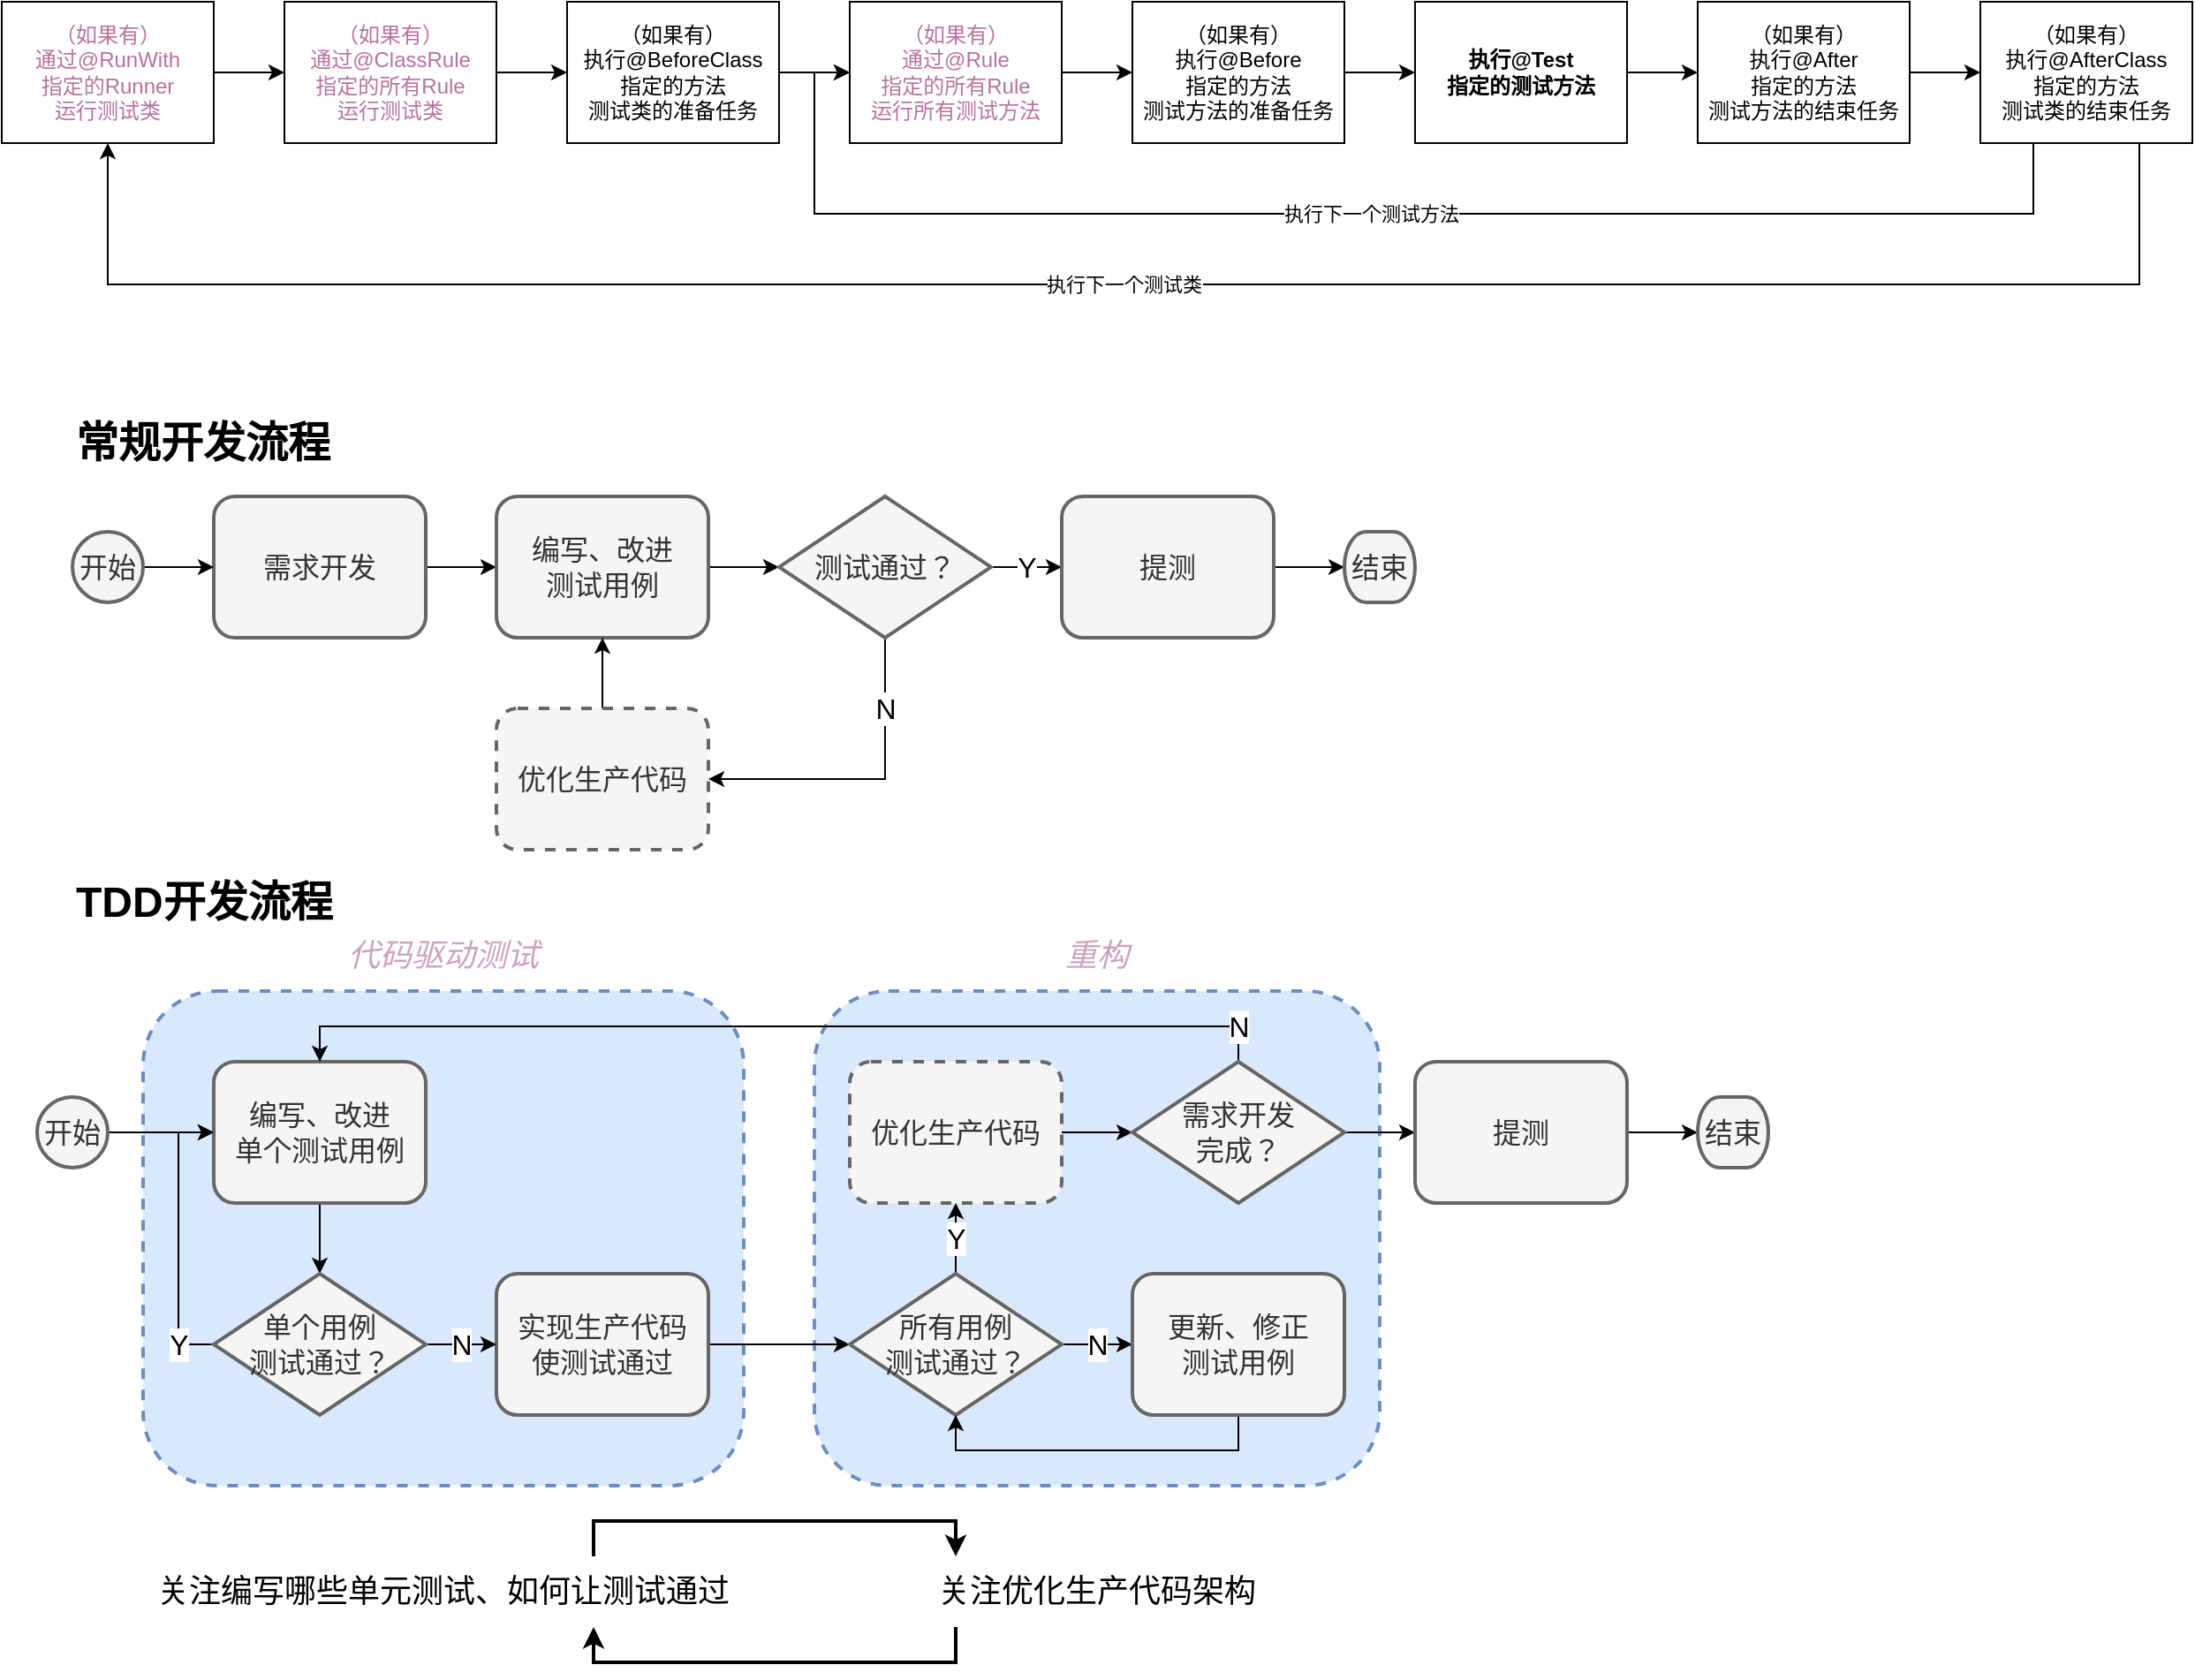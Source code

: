 <mxfile version="14.9.6" type="github">
  <diagram id="fsw8YmZYyZcyCVNrBCho" name="Page-1">
    <mxGraphModel dx="2031" dy="1009" grid="1" gridSize="10" guides="1" tooltips="1" connect="1" arrows="1" fold="1" page="1" pageScale="1" pageWidth="827" pageHeight="1169" math="0" shadow="0">
      <root>
        <mxCell id="0" />
        <mxCell id="1" parent="0" />
        <mxCell id="lftVW59Akd3lOBdWT0sd-49" value="" style="rounded=1;whiteSpace=wrap;html=1;dashed=1;fontSize=16;strokeWidth=2;fillColor=#dae8fc;strokeColor=#6c8ebf;" vertex="1" parent="1">
          <mxGeometry x="500" y="760" width="320" height="280" as="geometry" />
        </mxCell>
        <mxCell id="lftVW59Akd3lOBdWT0sd-48" value="" style="rounded=1;whiteSpace=wrap;html=1;dashed=1;fontSize=16;strokeWidth=2;fillColor=#dae8fc;strokeColor=#6c8ebf;" vertex="1" parent="1">
          <mxGeometry x="120" y="760" width="340" height="280" as="geometry" />
        </mxCell>
        <mxCell id="_Y7mNaljkjLK2Z3gieaw-6" style="edgeStyle=orthogonalEdgeStyle;rounded=0;orthogonalLoop=1;jettySize=auto;html=1;exitX=1;exitY=0.5;exitDx=0;exitDy=0;entryX=0;entryY=0.5;entryDx=0;entryDy=0;" parent="1" source="_Y7mNaljkjLK2Z3gieaw-1" target="_Y7mNaljkjLK2Z3gieaw-5" edge="1">
          <mxGeometry relative="1" as="geometry" />
        </mxCell>
        <mxCell id="_Y7mNaljkjLK2Z3gieaw-1" value="&lt;span&gt;&lt;font color=&quot;#b5739d&quot;&gt;（如果有）&lt;/font&gt;&lt;/span&gt;&lt;font color=&quot;#b5739d&quot;&gt;&lt;br&gt;通过@RunWith&lt;br&gt;指定的Runner&lt;br&gt;运行测试类&lt;br&gt;&lt;/font&gt;" style="rounded=0;whiteSpace=wrap;html=1;fillColor=none;strokeColor=#000000;" parent="1" vertex="1">
          <mxGeometry x="40" y="200" width="120" height="80" as="geometry" />
        </mxCell>
        <mxCell id="_Y7mNaljkjLK2Z3gieaw-8" style="edgeStyle=orthogonalEdgeStyle;rounded=0;orthogonalLoop=1;jettySize=auto;html=1;exitX=1;exitY=0.5;exitDx=0;exitDy=0;entryX=0;entryY=0.5;entryDx=0;entryDy=0;" parent="1" source="_Y7mNaljkjLK2Z3gieaw-5" target="_Y7mNaljkjLK2Z3gieaw-7" edge="1">
          <mxGeometry relative="1" as="geometry" />
        </mxCell>
        <mxCell id="_Y7mNaljkjLK2Z3gieaw-5" value="&lt;font color=&quot;#b5739d&quot;&gt;（如果有）&lt;br&gt;通过@ClassRule&lt;br&gt;指定的所有Rule&lt;br&gt;运行测试类&lt;br&gt;&lt;/font&gt;" style="rounded=0;whiteSpace=wrap;html=1;fillColor=none;strokeColor=#000000;" parent="1" vertex="1">
          <mxGeometry x="200" y="200" width="120" height="80" as="geometry" />
        </mxCell>
        <mxCell id="_Y7mNaljkjLK2Z3gieaw-12" style="edgeStyle=orthogonalEdgeStyle;rounded=0;orthogonalLoop=1;jettySize=auto;html=1;exitX=1;exitY=0.5;exitDx=0;exitDy=0;entryX=0;entryY=0.5;entryDx=0;entryDy=0;" parent="1" source="_Y7mNaljkjLK2Z3gieaw-7" target="_Y7mNaljkjLK2Z3gieaw-10" edge="1">
          <mxGeometry relative="1" as="geometry" />
        </mxCell>
        <mxCell id="_Y7mNaljkjLK2Z3gieaw-7" value="（如果有）&lt;br&gt;执行@BeforeClass&lt;br&gt;指定的方法&lt;br&gt;测试类的准备任务" style="rounded=0;whiteSpace=wrap;html=1;fillColor=none;strokeColor=#000000;" parent="1" vertex="1">
          <mxGeometry x="360" y="200" width="120" height="80" as="geometry" />
        </mxCell>
        <mxCell id="_Y7mNaljkjLK2Z3gieaw-9" style="edgeStyle=orthogonalEdgeStyle;rounded=0;orthogonalLoop=1;jettySize=auto;html=1;exitX=1;exitY=0.5;exitDx=0;exitDy=0;entryX=0;entryY=0.5;entryDx=0;entryDy=0;" parent="1" source="_Y7mNaljkjLK2Z3gieaw-10" target="_Y7mNaljkjLK2Z3gieaw-11" edge="1">
          <mxGeometry relative="1" as="geometry" />
        </mxCell>
        <mxCell id="_Y7mNaljkjLK2Z3gieaw-10" value="&lt;font color=&quot;#b5739d&quot;&gt;（如果有）&lt;br&gt;通过@Rule&lt;br&gt;指定的所有Rule&lt;br&gt;运行所有测试方法&lt;br&gt;&lt;/font&gt;" style="rounded=0;whiteSpace=wrap;html=1;fillColor=none;strokeColor=#000000;" parent="1" vertex="1">
          <mxGeometry x="520" y="200" width="120" height="80" as="geometry" />
        </mxCell>
        <mxCell id="_Y7mNaljkjLK2Z3gieaw-14" style="edgeStyle=orthogonalEdgeStyle;rounded=0;orthogonalLoop=1;jettySize=auto;html=1;exitX=1;exitY=0.5;exitDx=0;exitDy=0;entryX=0;entryY=0.5;entryDx=0;entryDy=0;" parent="1" source="_Y7mNaljkjLK2Z3gieaw-11" target="_Y7mNaljkjLK2Z3gieaw-13" edge="1">
          <mxGeometry relative="1" as="geometry" />
        </mxCell>
        <mxCell id="_Y7mNaljkjLK2Z3gieaw-11" value="（如果有）&lt;br&gt;执行@Before&lt;br&gt;指定的方法&lt;br&gt;测试方法的准备任务" style="rounded=0;whiteSpace=wrap;html=1;fillColor=none;strokeColor=#000000;" parent="1" vertex="1">
          <mxGeometry x="680" y="200" width="120" height="80" as="geometry" />
        </mxCell>
        <mxCell id="_Y7mNaljkjLK2Z3gieaw-20" style="edgeStyle=orthogonalEdgeStyle;rounded=0;orthogonalLoop=1;jettySize=auto;html=1;exitX=1;exitY=0.5;exitDx=0;exitDy=0;entryX=0;entryY=0.5;entryDx=0;entryDy=0;" parent="1" source="_Y7mNaljkjLK2Z3gieaw-13" target="_Y7mNaljkjLK2Z3gieaw-16" edge="1">
          <mxGeometry relative="1" as="geometry" />
        </mxCell>
        <mxCell id="_Y7mNaljkjLK2Z3gieaw-13" value="&lt;b&gt;执行@Test&lt;br&gt;指定的测试方法&lt;/b&gt;" style="rounded=0;whiteSpace=wrap;html=1;fillColor=none;strokeColor=#000000;" parent="1" vertex="1">
          <mxGeometry x="840" y="200" width="120" height="80" as="geometry" />
        </mxCell>
        <mxCell id="_Y7mNaljkjLK2Z3gieaw-22" style="edgeStyle=orthogonalEdgeStyle;rounded=0;orthogonalLoop=1;jettySize=auto;html=1;exitX=1;exitY=0.5;exitDx=0;exitDy=0;entryX=0;entryY=0.5;entryDx=0;entryDy=0;" parent="1" source="_Y7mNaljkjLK2Z3gieaw-16" target="_Y7mNaljkjLK2Z3gieaw-21" edge="1">
          <mxGeometry relative="1" as="geometry" />
        </mxCell>
        <mxCell id="_Y7mNaljkjLK2Z3gieaw-16" value="（如果有）&lt;br&gt;执行@After&lt;br&gt;指定的方法&lt;br&gt;测试方法的结束任务" style="rounded=0;whiteSpace=wrap;html=1;fillColor=none;strokeColor=#000000;" parent="1" vertex="1">
          <mxGeometry x="1000" y="200" width="120" height="80" as="geometry" />
        </mxCell>
        <mxCell id="_Y7mNaljkjLK2Z3gieaw-23" value="执行下一个测试方法" style="edgeStyle=orthogonalEdgeStyle;rounded=0;orthogonalLoop=1;jettySize=auto;html=1;exitX=0.25;exitY=1;exitDx=0;exitDy=0;entryX=0;entryY=0.5;entryDx=0;entryDy=0;" parent="1" source="_Y7mNaljkjLK2Z3gieaw-21" target="_Y7mNaljkjLK2Z3gieaw-10" edge="1">
          <mxGeometry relative="1" as="geometry">
            <Array as="points">
              <mxPoint x="1190" y="320" />
              <mxPoint x="500" y="320" />
              <mxPoint x="500" y="240" />
            </Array>
          </mxGeometry>
        </mxCell>
        <mxCell id="_Y7mNaljkjLK2Z3gieaw-24" value="执行下一个测试类" style="edgeStyle=orthogonalEdgeStyle;rounded=0;orthogonalLoop=1;jettySize=auto;html=1;exitX=0.75;exitY=1;exitDx=0;exitDy=0;entryX=0.5;entryY=1;entryDx=0;entryDy=0;" parent="1" source="_Y7mNaljkjLK2Z3gieaw-21" target="_Y7mNaljkjLK2Z3gieaw-1" edge="1">
          <mxGeometry relative="1" as="geometry">
            <Array as="points">
              <mxPoint x="1250" y="360" />
              <mxPoint x="100" y="360" />
            </Array>
          </mxGeometry>
        </mxCell>
        <mxCell id="_Y7mNaljkjLK2Z3gieaw-21" value="（如果有）&lt;br&gt;执行@AfterClass&lt;br&gt;指定的方法&lt;br&gt;测试类的结束任务" style="rounded=0;whiteSpace=wrap;html=1;fillColor=none;strokeColor=#000000;" parent="1" vertex="1">
          <mxGeometry x="1160" y="200" width="120" height="80" as="geometry" />
        </mxCell>
        <mxCell id="lftVW59Akd3lOBdWT0sd-3" style="edgeStyle=orthogonalEdgeStyle;rounded=0;orthogonalLoop=1;jettySize=auto;html=1;exitX=1;exitY=0.5;exitDx=0;exitDy=0;entryX=0;entryY=0.5;entryDx=0;entryDy=0;fontSize=16;" edge="1" parent="1" source="lftVW59Akd3lOBdWT0sd-1" target="lftVW59Akd3lOBdWT0sd-2">
          <mxGeometry relative="1" as="geometry" />
        </mxCell>
        <mxCell id="lftVW59Akd3lOBdWT0sd-1" value="需求开发" style="rounded=1;whiteSpace=wrap;html=1;fillColor=#f5f5f5;strokeColor=#666666;fontColor=#333333;fontSize=16;strokeWidth=2;" vertex="1" parent="1">
          <mxGeometry x="160" y="480" width="120" height="80" as="geometry" />
        </mxCell>
        <mxCell id="lftVW59Akd3lOBdWT0sd-6" style="edgeStyle=orthogonalEdgeStyle;rounded=0;orthogonalLoop=1;jettySize=auto;html=1;exitX=1;exitY=0.5;exitDx=0;exitDy=0;entryX=0;entryY=0.5;entryDx=0;entryDy=0;entryPerimeter=0;fontSize=16;" edge="1" parent="1" source="lftVW59Akd3lOBdWT0sd-2" target="lftVW59Akd3lOBdWT0sd-5">
          <mxGeometry relative="1" as="geometry" />
        </mxCell>
        <mxCell id="lftVW59Akd3lOBdWT0sd-2" value="编写、改进&lt;br&gt;测试用例" style="rounded=1;whiteSpace=wrap;html=1;fillColor=#f5f5f5;strokeColor=#666666;fontColor=#333333;fontSize=16;strokeWidth=2;" vertex="1" parent="1">
          <mxGeometry x="320" y="480" width="120" height="80" as="geometry" />
        </mxCell>
        <mxCell id="lftVW59Akd3lOBdWT0sd-8" value="N" style="edgeStyle=orthogonalEdgeStyle;rounded=0;orthogonalLoop=1;jettySize=auto;html=1;exitX=0.5;exitY=1;exitDx=0;exitDy=0;exitPerimeter=0;entryX=1;entryY=0.5;entryDx=0;entryDy=0;fontSize=16;" edge="1" parent="1" source="lftVW59Akd3lOBdWT0sd-5" target="lftVW59Akd3lOBdWT0sd-7">
          <mxGeometry x="-0.556" relative="1" as="geometry">
            <mxPoint as="offset" />
          </mxGeometry>
        </mxCell>
        <mxCell id="lftVW59Akd3lOBdWT0sd-11" value="Y" style="edgeStyle=orthogonalEdgeStyle;rounded=0;orthogonalLoop=1;jettySize=auto;html=1;exitX=1;exitY=0.5;exitDx=0;exitDy=0;exitPerimeter=0;fontSize=16;" edge="1" parent="1" source="lftVW59Akd3lOBdWT0sd-5" target="lftVW59Akd3lOBdWT0sd-10">
          <mxGeometry relative="1" as="geometry" />
        </mxCell>
        <mxCell id="lftVW59Akd3lOBdWT0sd-5" value="测试通过？" style="strokeWidth=2;html=1;shape=mxgraph.flowchart.decision;whiteSpace=wrap;fontSize=16;fillColor=#f5f5f5;strokeColor=#666666;fontColor=#333333;" vertex="1" parent="1">
          <mxGeometry x="480" y="480" width="120" height="80" as="geometry" />
        </mxCell>
        <mxCell id="lftVW59Akd3lOBdWT0sd-9" style="edgeStyle=orthogonalEdgeStyle;rounded=0;orthogonalLoop=1;jettySize=auto;html=1;exitX=0.5;exitY=0;exitDx=0;exitDy=0;entryX=0.5;entryY=1;entryDx=0;entryDy=0;fontSize=16;" edge="1" parent="1" source="lftVW59Akd3lOBdWT0sd-7" target="lftVW59Akd3lOBdWT0sd-2">
          <mxGeometry relative="1" as="geometry" />
        </mxCell>
        <mxCell id="lftVW59Akd3lOBdWT0sd-7" value="优化生产代码" style="rounded=1;whiteSpace=wrap;html=1;fillColor=#f5f5f5;strokeColor=#666666;fontColor=#333333;fontSize=16;strokeWidth=2;dashed=1;" vertex="1" parent="1">
          <mxGeometry x="320" y="600" width="120" height="80" as="geometry" />
        </mxCell>
        <mxCell id="lftVW59Akd3lOBdWT0sd-16" style="edgeStyle=orthogonalEdgeStyle;rounded=0;orthogonalLoop=1;jettySize=auto;html=1;exitX=1;exitY=0.5;exitDx=0;exitDy=0;entryX=0;entryY=0.5;entryDx=0;entryDy=0;entryPerimeter=0;fontSize=16;" edge="1" parent="1" source="lftVW59Akd3lOBdWT0sd-10" target="lftVW59Akd3lOBdWT0sd-15">
          <mxGeometry relative="1" as="geometry" />
        </mxCell>
        <mxCell id="lftVW59Akd3lOBdWT0sd-10" value="提测" style="rounded=1;whiteSpace=wrap;html=1;fillColor=#f5f5f5;strokeColor=#666666;fontColor=#333333;fontSize=16;strokeWidth=2;" vertex="1" parent="1">
          <mxGeometry x="640" y="480" width="120" height="80" as="geometry" />
        </mxCell>
        <mxCell id="lftVW59Akd3lOBdWT0sd-13" style="edgeStyle=orthogonalEdgeStyle;rounded=0;orthogonalLoop=1;jettySize=auto;html=1;exitX=1;exitY=0.5;exitDx=0;exitDy=0;exitPerimeter=0;fontSize=16;" edge="1" parent="1" source="lftVW59Akd3lOBdWT0sd-12" target="lftVW59Akd3lOBdWT0sd-1">
          <mxGeometry relative="1" as="geometry" />
        </mxCell>
        <mxCell id="lftVW59Akd3lOBdWT0sd-12" value="开始" style="strokeWidth=2;html=1;shape=mxgraph.flowchart.start_2;whiteSpace=wrap;fontSize=16;fillColor=#f5f5f5;strokeColor=#666666;fontColor=#333333;" vertex="1" parent="1">
          <mxGeometry x="80" y="500" width="40" height="40" as="geometry" />
        </mxCell>
        <mxCell id="lftVW59Akd3lOBdWT0sd-18" style="edgeStyle=orthogonalEdgeStyle;rounded=0;orthogonalLoop=1;jettySize=auto;html=1;exitX=1;exitY=0.5;exitDx=0;exitDy=0;exitPerimeter=0;fontSize=16;" edge="1" parent="1" source="lftVW59Akd3lOBdWT0sd-14" target="lftVW59Akd3lOBdWT0sd-17">
          <mxGeometry relative="1" as="geometry" />
        </mxCell>
        <mxCell id="lftVW59Akd3lOBdWT0sd-14" value="开始" style="strokeWidth=2;html=1;shape=mxgraph.flowchart.start_2;whiteSpace=wrap;fontSize=16;fillColor=#f5f5f5;strokeColor=#666666;fontColor=#333333;" vertex="1" parent="1">
          <mxGeometry x="60" y="820" width="40" height="40" as="geometry" />
        </mxCell>
        <mxCell id="lftVW59Akd3lOBdWT0sd-15" value="结束" style="strokeWidth=2;html=1;shape=mxgraph.flowchart.terminator;whiteSpace=wrap;fontSize=16;fillColor=#f5f5f5;strokeColor=#666666;fontColor=#333333;" vertex="1" parent="1">
          <mxGeometry x="800" y="500" width="40" height="40" as="geometry" />
        </mxCell>
        <mxCell id="lftVW59Akd3lOBdWT0sd-20" style="edgeStyle=orthogonalEdgeStyle;rounded=0;orthogonalLoop=1;jettySize=auto;html=1;fontSize=16;" edge="1" parent="1" source="lftVW59Akd3lOBdWT0sd-17">
          <mxGeometry relative="1" as="geometry">
            <mxPoint x="220" y="920" as="targetPoint" />
          </mxGeometry>
        </mxCell>
        <mxCell id="lftVW59Akd3lOBdWT0sd-17" value="编写、改进&lt;br&gt;单个测试用例" style="rounded=1;whiteSpace=wrap;html=1;fillColor=#f5f5f5;strokeColor=#666666;fontColor=#333333;fontSize=16;strokeWidth=2;" vertex="1" parent="1">
          <mxGeometry x="160" y="800" width="120" height="80" as="geometry" />
        </mxCell>
        <mxCell id="lftVW59Akd3lOBdWT0sd-24" style="edgeStyle=orthogonalEdgeStyle;rounded=0;orthogonalLoop=1;jettySize=auto;html=1;exitX=0.5;exitY=1;exitDx=0;exitDy=0;fontSize=16;" edge="1" parent="1" source="lftVW59Akd3lOBdWT0sd-22" target="lftVW59Akd3lOBdWT0sd-22">
          <mxGeometry relative="1" as="geometry">
            <mxPoint x="510" y="920" as="targetPoint" />
          </mxGeometry>
        </mxCell>
        <mxCell id="lftVW59Akd3lOBdWT0sd-26" style="edgeStyle=orthogonalEdgeStyle;rounded=0;orthogonalLoop=1;jettySize=auto;html=1;exitX=1;exitY=0.5;exitDx=0;exitDy=0;fontSize=16;entryX=0;entryY=0.5;entryDx=0;entryDy=0;entryPerimeter=0;" edge="1" parent="1" source="lftVW59Akd3lOBdWT0sd-22" target="lftVW59Akd3lOBdWT0sd-30">
          <mxGeometry relative="1" as="geometry">
            <mxPoint x="480" y="960" as="targetPoint" />
          </mxGeometry>
        </mxCell>
        <mxCell id="lftVW59Akd3lOBdWT0sd-22" value="实现生产代码&lt;br&gt;使测试通过" style="rounded=1;whiteSpace=wrap;html=1;fillColor=#f5f5f5;strokeColor=#666666;fontColor=#333333;fontSize=16;strokeWidth=2;" vertex="1" parent="1">
          <mxGeometry x="320" y="920" width="120" height="80" as="geometry" />
        </mxCell>
        <mxCell id="lftVW59Akd3lOBdWT0sd-32" value="Y" style="edgeStyle=orthogonalEdgeStyle;rounded=0;orthogonalLoop=1;jettySize=auto;html=1;fontSize=16;" edge="1" parent="1" source="lftVW59Akd3lOBdWT0sd-30" target="lftVW59Akd3lOBdWT0sd-31">
          <mxGeometry relative="1" as="geometry" />
        </mxCell>
        <mxCell id="lftVW59Akd3lOBdWT0sd-39" value="N" style="edgeStyle=orthogonalEdgeStyle;rounded=0;orthogonalLoop=1;jettySize=auto;html=1;fontSize=16;" edge="1" parent="1" source="lftVW59Akd3lOBdWT0sd-30" target="lftVW59Akd3lOBdWT0sd-38">
          <mxGeometry relative="1" as="geometry" />
        </mxCell>
        <mxCell id="lftVW59Akd3lOBdWT0sd-30" value="所有用例&lt;br&gt;测试通过？" style="strokeWidth=2;html=1;shape=mxgraph.flowchart.decision;whiteSpace=wrap;fontSize=16;fillColor=#f5f5f5;strokeColor=#666666;fontColor=#333333;" vertex="1" parent="1">
          <mxGeometry x="520" y="920" width="120" height="80" as="geometry" />
        </mxCell>
        <mxCell id="lftVW59Akd3lOBdWT0sd-41" style="edgeStyle=orthogonalEdgeStyle;rounded=0;orthogonalLoop=1;jettySize=auto;html=1;exitX=1;exitY=0.5;exitDx=0;exitDy=0;entryX=0;entryY=0.5;entryDx=0;entryDy=0;entryPerimeter=0;fontSize=16;" edge="1" parent="1" source="lftVW59Akd3lOBdWT0sd-31" target="lftVW59Akd3lOBdWT0sd-40">
          <mxGeometry relative="1" as="geometry" />
        </mxCell>
        <mxCell id="lftVW59Akd3lOBdWT0sd-31" value="优化生产代码" style="rounded=1;whiteSpace=wrap;html=1;fillColor=#f5f5f5;strokeColor=#666666;fontColor=#333333;fontSize=16;strokeWidth=2;dashed=1;" vertex="1" parent="1">
          <mxGeometry x="520" y="800" width="120" height="80" as="geometry" />
        </mxCell>
        <mxCell id="lftVW59Akd3lOBdWT0sd-35" value="Y" style="edgeStyle=orthogonalEdgeStyle;rounded=0;orthogonalLoop=1;jettySize=auto;html=1;exitX=0;exitY=0.5;exitDx=0;exitDy=0;exitPerimeter=0;entryX=0;entryY=0.5;entryDx=0;entryDy=0;fontSize=16;" edge="1" parent="1" source="lftVW59Akd3lOBdWT0sd-34" target="lftVW59Akd3lOBdWT0sd-17">
          <mxGeometry x="-0.75" relative="1" as="geometry">
            <mxPoint as="offset" />
          </mxGeometry>
        </mxCell>
        <mxCell id="lftVW59Akd3lOBdWT0sd-36" value="N" style="edgeStyle=orthogonalEdgeStyle;rounded=0;orthogonalLoop=1;jettySize=auto;html=1;exitX=1;exitY=0.5;exitDx=0;exitDy=0;exitPerimeter=0;entryX=0;entryY=0.5;entryDx=0;entryDy=0;fontSize=16;" edge="1" parent="1" source="lftVW59Akd3lOBdWT0sd-34" target="lftVW59Akd3lOBdWT0sd-22">
          <mxGeometry relative="1" as="geometry">
            <mxPoint as="offset" />
          </mxGeometry>
        </mxCell>
        <mxCell id="lftVW59Akd3lOBdWT0sd-34" value="单个用例&lt;br&gt;测试通过？" style="strokeWidth=2;html=1;shape=mxgraph.flowchart.decision;whiteSpace=wrap;fontSize=16;fillColor=#f5f5f5;strokeColor=#666666;fontColor=#333333;" vertex="1" parent="1">
          <mxGeometry x="160" y="920" width="120" height="80" as="geometry" />
        </mxCell>
        <mxCell id="lftVW59Akd3lOBdWT0sd-43" style="edgeStyle=orthogonalEdgeStyle;rounded=0;orthogonalLoop=1;jettySize=auto;html=1;exitX=0.5;exitY=1;exitDx=0;exitDy=0;entryX=0.5;entryY=1;entryDx=0;entryDy=0;entryPerimeter=0;fontSize=16;" edge="1" parent="1" source="lftVW59Akd3lOBdWT0sd-38" target="lftVW59Akd3lOBdWT0sd-30">
          <mxGeometry relative="1" as="geometry" />
        </mxCell>
        <mxCell id="lftVW59Akd3lOBdWT0sd-38" value="更新、修正&lt;br&gt;测试用例" style="rounded=1;whiteSpace=wrap;html=1;fillColor=#f5f5f5;strokeColor=#666666;fontColor=#333333;fontSize=16;strokeWidth=2;" vertex="1" parent="1">
          <mxGeometry x="680" y="920" width="120" height="80" as="geometry" />
        </mxCell>
        <mxCell id="lftVW59Akd3lOBdWT0sd-42" value="N" style="edgeStyle=orthogonalEdgeStyle;rounded=0;orthogonalLoop=1;jettySize=auto;html=1;exitX=0.5;exitY=0;exitDx=0;exitDy=0;exitPerimeter=0;entryX=0.5;entryY=0;entryDx=0;entryDy=0;fontSize=16;" edge="1" parent="1" source="lftVW59Akd3lOBdWT0sd-40" target="lftVW59Akd3lOBdWT0sd-17">
          <mxGeometry x="-0.929" relative="1" as="geometry">
            <mxPoint as="offset" />
          </mxGeometry>
        </mxCell>
        <mxCell id="lftVW59Akd3lOBdWT0sd-46" style="edgeStyle=orthogonalEdgeStyle;rounded=0;orthogonalLoop=1;jettySize=auto;html=1;exitX=1;exitY=0.5;exitDx=0;exitDy=0;exitPerimeter=0;entryX=0;entryY=0.5;entryDx=0;entryDy=0;fontSize=16;" edge="1" parent="1" source="lftVW59Akd3lOBdWT0sd-40" target="lftVW59Akd3lOBdWT0sd-44">
          <mxGeometry relative="1" as="geometry" />
        </mxCell>
        <mxCell id="lftVW59Akd3lOBdWT0sd-40" value="需求开发&lt;br&gt;完成？" style="strokeWidth=2;html=1;shape=mxgraph.flowchart.decision;whiteSpace=wrap;fontSize=16;fillColor=#f5f5f5;strokeColor=#666666;fontColor=#333333;" vertex="1" parent="1">
          <mxGeometry x="680" y="800" width="120" height="80" as="geometry" />
        </mxCell>
        <mxCell id="lftVW59Akd3lOBdWT0sd-47" style="edgeStyle=orthogonalEdgeStyle;rounded=0;orthogonalLoop=1;jettySize=auto;html=1;exitX=1;exitY=0.5;exitDx=0;exitDy=0;entryX=0;entryY=0.5;entryDx=0;entryDy=0;entryPerimeter=0;fontSize=16;" edge="1" parent="1" source="lftVW59Akd3lOBdWT0sd-44" target="lftVW59Akd3lOBdWT0sd-45">
          <mxGeometry relative="1" as="geometry" />
        </mxCell>
        <mxCell id="lftVW59Akd3lOBdWT0sd-44" value="提测" style="rounded=1;whiteSpace=wrap;html=1;fillColor=#f5f5f5;strokeColor=#666666;fontColor=#333333;fontSize=16;strokeWidth=2;" vertex="1" parent="1">
          <mxGeometry x="840" y="800" width="120" height="80" as="geometry" />
        </mxCell>
        <mxCell id="lftVW59Akd3lOBdWT0sd-45" value="结束" style="strokeWidth=2;html=1;shape=mxgraph.flowchart.terminator;whiteSpace=wrap;fontSize=16;fillColor=#f5f5f5;strokeColor=#666666;fontColor=#333333;" vertex="1" parent="1">
          <mxGeometry x="1000" y="820" width="40" height="40" as="geometry" />
        </mxCell>
        <mxCell id="lftVW59Akd3lOBdWT0sd-52" style="edgeStyle=orthogonalEdgeStyle;rounded=0;orthogonalLoop=1;jettySize=auto;html=1;exitX=0.75;exitY=0;exitDx=0;exitDy=0;entryX=0.25;entryY=0;entryDx=0;entryDy=0;fontSize=18;strokeWidth=2;" edge="1" parent="1" source="lftVW59Akd3lOBdWT0sd-50" target="lftVW59Akd3lOBdWT0sd-51">
          <mxGeometry relative="1" as="geometry" />
        </mxCell>
        <mxCell id="lftVW59Akd3lOBdWT0sd-50" value="关注编写哪些单元测试、如何让测试通过" style="text;html=1;strokeColor=none;fillColor=none;align=center;verticalAlign=middle;whiteSpace=wrap;rounded=0;dashed=1;fontSize=18;" vertex="1" parent="1">
          <mxGeometry x="120" y="1080" width="340" height="40" as="geometry" />
        </mxCell>
        <mxCell id="lftVW59Akd3lOBdWT0sd-53" style="edgeStyle=orthogonalEdgeStyle;rounded=0;orthogonalLoop=1;jettySize=auto;html=1;exitX=0.25;exitY=1;exitDx=0;exitDy=0;entryX=0.75;entryY=1;entryDx=0;entryDy=0;fontSize=18;strokeWidth=2;" edge="1" parent="1" source="lftVW59Akd3lOBdWT0sd-51" target="lftVW59Akd3lOBdWT0sd-50">
          <mxGeometry relative="1" as="geometry" />
        </mxCell>
        <mxCell id="lftVW59Akd3lOBdWT0sd-51" value="关注优化生产代码架构" style="text;html=1;strokeColor=none;fillColor=none;align=center;verticalAlign=middle;whiteSpace=wrap;rounded=0;dashed=1;fontSize=18;" vertex="1" parent="1">
          <mxGeometry x="500" y="1080" width="320" height="40" as="geometry" />
        </mxCell>
        <mxCell id="lftVW59Akd3lOBdWT0sd-54" value="&lt;i&gt;代码驱动测试&lt;/i&gt;" style="text;html=1;strokeColor=none;fillColor=none;align=center;verticalAlign=middle;whiteSpace=wrap;rounded=0;dashed=1;fontSize=18;fontColor=#CDA2BE;" vertex="1" parent="1">
          <mxGeometry x="120" y="720" width="340" height="40" as="geometry" />
        </mxCell>
        <mxCell id="lftVW59Akd3lOBdWT0sd-55" value="&lt;i&gt;重构&lt;/i&gt;" style="text;html=1;strokeColor=none;fillColor=none;align=center;verticalAlign=middle;whiteSpace=wrap;rounded=0;dashed=1;fontSize=18;fontColor=#CDA2BE;" vertex="1" parent="1">
          <mxGeometry x="500" y="720" width="320" height="40" as="geometry" />
        </mxCell>
        <mxCell id="lftVW59Akd3lOBdWT0sd-56" value="常规开发流程" style="text;html=1;strokeColor=none;fillColor=none;align=left;verticalAlign=middle;whiteSpace=wrap;rounded=0;dashed=1;fontSize=24;fontStyle=1" vertex="1" parent="1">
          <mxGeometry x="80" y="440" width="760" height="20" as="geometry" />
        </mxCell>
        <mxCell id="lftVW59Akd3lOBdWT0sd-57" value="TDD开发流程" style="text;html=1;strokeColor=none;fillColor=none;align=left;verticalAlign=middle;whiteSpace=wrap;rounded=0;dashed=1;fontSize=24;fontStyle=1" vertex="1" parent="1">
          <mxGeometry x="80" y="700" width="760" height="20" as="geometry" />
        </mxCell>
      </root>
    </mxGraphModel>
  </diagram>
</mxfile>
